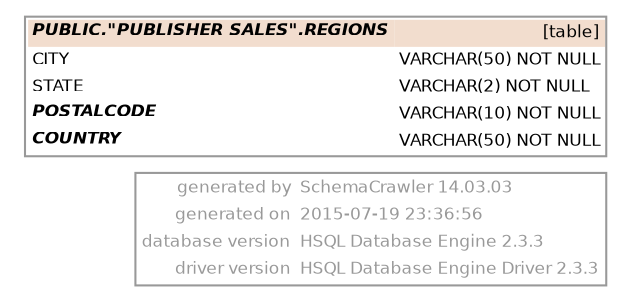 digraph "SchemaCrawler_Diagram" {

  graph [
    nodesep="0.18"
    ranksep="0.46"
    rankdir="RL"
    fontname="Helvetica"
    fontsize="8"
  ];
  
  node [
    fontname="Helvetica"
    fontsize="8"
    shape="plaintext"
  ];
  
  edge [
    fontname="Helvetica"
    fontsize="8"  
    arrowsize="0.8"
  ];


  graph [fontcolor="#999999", 
    label=<
<table color="#999999" border="1" cellborder="0" cellspacing="0">
	<tr>
		<td align='right'>generated by</td>
		<td align='left'>SchemaCrawler 14.03.03</td>
	</tr>
	<tr>
		<td align='right'>generated on</td>
		<td align='left'>2015-07-19 23:36:56</td>
	</tr>
	<tr>
		<td align='right'>database version</td>
		<td align='left'>HSQL Database Engine 2.3.3</td>
	</tr>
	<tr>
		<td align='right'>driver version</td>
		<td align='left'>HSQL Database Engine Driver 2.3.3</td>
	</tr>
      </table>    >
    labeljust=r
    labelloc=b
  ];

  /* PUBLIC."PUBLISHER SALES".REGIONS -=-=-=-=-=-=-=-=-=-=-=-=-=- */
  "regions_bc895c48" [
    label=<
      <table border="1" cellborder="0" cellpadding="2" cellspacing="0" bgcolor="white" color="#999999">
	<tr>
		<td colspan='2' bgcolor='#F2DDCE' align='left'><b><i>PUBLIC."PUBLISHER SALES".REGIONS</i></b></td>
		<td bgcolor='#F2DDCE' align='right'>[table]</td>
	</tr>
	<tr>
		<td port='city_2c74db51.start' align='left'>CITY</td>
		<td align='left'> </td>
		<td port='city_2c74db51.end' align='left'>VARCHAR(50) NOT NULL</td>
	</tr>
	<tr>
		<td port='state_630cbf4b.start' align='left'>STATE</td>
		<td align='left'> </td>
		<td port='state_630cbf4b.end' align='left'>VARCHAR(2) NOT NULL</td>
	</tr>
	<tr>
		<td port='postalcode_9b2bfe9e.start' align='left'><b><i>POSTALCODE</i></b></td>
		<td align='left'> </td>
		<td port='postalcode_9b2bfe9e.end' align='left'>VARCHAR(10) NOT NULL</td>
	</tr>
	<tr>
		<td port='country_7d0587d0.start' align='left'><b><i>COUNTRY</i></b></td>
		<td align='left'> </td>
		<td port='country_7d0587d0.end' align='left'>VARCHAR(50) NOT NULL</td>
	</tr>
      </table>
    >
  ];



}
